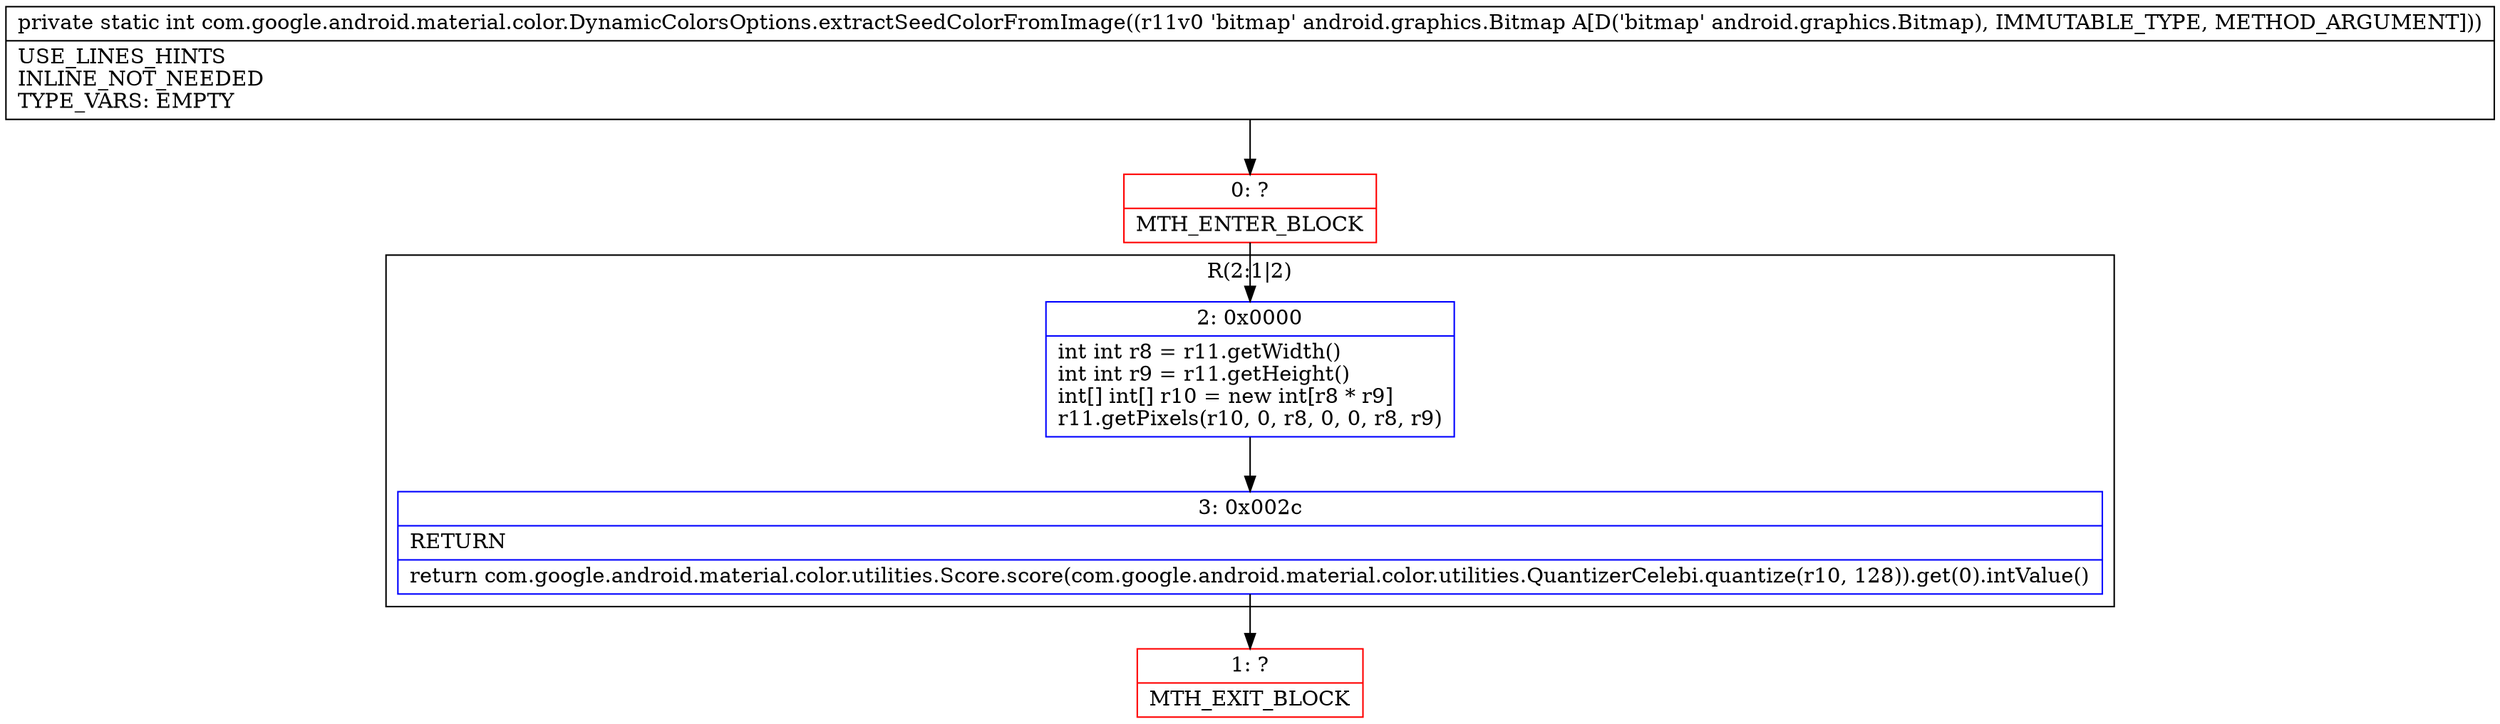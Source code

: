 digraph "CFG forcom.google.android.material.color.DynamicColorsOptions.extractSeedColorFromImage(Landroid\/graphics\/Bitmap;)I" {
subgraph cluster_Region_795096969 {
label = "R(2:1|2)";
node [shape=record,color=blue];
Node_2 [shape=record,label="{2\:\ 0x0000|int int r8 = r11.getWidth()\lint int r9 = r11.getHeight()\lint[] int[] r10 = new int[r8 * r9]\lr11.getPixels(r10, 0, r8, 0, 0, r8, r9)\l}"];
Node_3 [shape=record,label="{3\:\ 0x002c|RETURN\l|return com.google.android.material.color.utilities.Score.score(com.google.android.material.color.utilities.QuantizerCelebi.quantize(r10, 128)).get(0).intValue()\l}"];
}
Node_0 [shape=record,color=red,label="{0\:\ ?|MTH_ENTER_BLOCK\l}"];
Node_1 [shape=record,color=red,label="{1\:\ ?|MTH_EXIT_BLOCK\l}"];
MethodNode[shape=record,label="{private static int com.google.android.material.color.DynamicColorsOptions.extractSeedColorFromImage((r11v0 'bitmap' android.graphics.Bitmap A[D('bitmap' android.graphics.Bitmap), IMMUTABLE_TYPE, METHOD_ARGUMENT]))  | USE_LINES_HINTS\lINLINE_NOT_NEEDED\lTYPE_VARS: EMPTY\l}"];
MethodNode -> Node_0;Node_2 -> Node_3;
Node_3 -> Node_1;
Node_0 -> Node_2;
}

